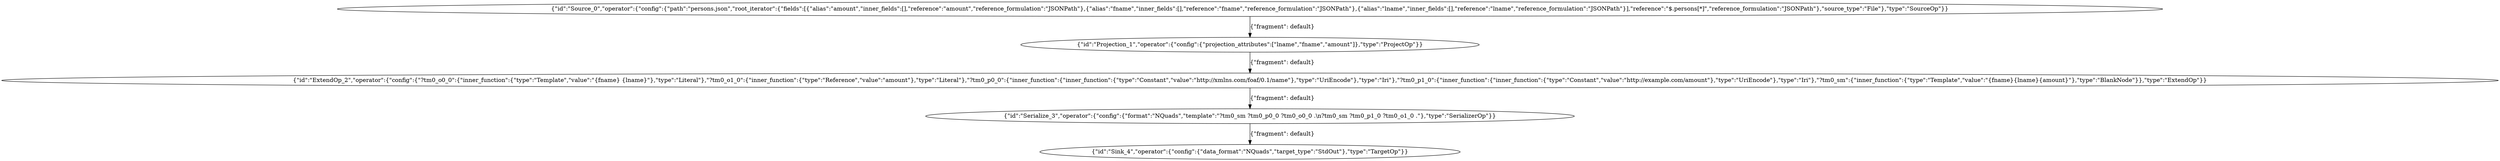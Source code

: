 digraph {
    0 [ label = "{\"id\":\"Source_0\",\"operator\":{\"config\":{\"path\":\"persons.json\",\"root_iterator\":{\"fields\":[{\"alias\":\"amount\",\"inner_fields\":[],\"reference\":\"amount\",\"reference_formulation\":\"JSONPath\"},{\"alias\":\"fname\",\"inner_fields\":[],\"reference\":\"fname\",\"reference_formulation\":\"JSONPath\"},{\"alias\":\"lname\",\"inner_fields\":[],\"reference\":\"lname\",\"reference_formulation\":\"JSONPath\"}],\"reference\":\"$.persons[*]\",\"reference_formulation\":\"JSONPath\"},\"source_type\":\"File\"},\"type\":\"SourceOp\"}}" ]
    1 [ label = "{\"id\":\"Projection_1\",\"operator\":{\"config\":{\"projection_attributes\":[\"lname\",\"fname\",\"amount\"]},\"type\":\"ProjectOp\"}}" ]
    2 [ label = "{\"id\":\"ExtendOp_2\",\"operator\":{\"config\":{\"?tm0_o0_0\":{\"inner_function\":{\"type\":\"Template\",\"value\":\"{fname} {lname}\"},\"type\":\"Literal\"},\"?tm0_o1_0\":{\"inner_function\":{\"type\":\"Reference\",\"value\":\"amount\"},\"type\":\"Literal\"},\"?tm0_p0_0\":{\"inner_function\":{\"inner_function\":{\"type\":\"Constant\",\"value\":\"http://xmlns.com/foaf/0.1/name\"},\"type\":\"UriEncode\"},\"type\":\"Iri\"},\"?tm0_p1_0\":{\"inner_function\":{\"inner_function\":{\"type\":\"Constant\",\"value\":\"http://example.com/amount\"},\"type\":\"UriEncode\"},\"type\":\"Iri\"},\"?tm0_sm\":{\"inner_function\":{\"type\":\"Template\",\"value\":\"{fname}{lname}{amount}\"},\"type\":\"BlankNode\"}},\"type\":\"ExtendOp\"}}" ]
    3 [ label = "{\"id\":\"Serialize_3\",\"operator\":{\"config\":{\"format\":\"NQuads\",\"template\":\"?tm0_sm ?tm0_p0_0 ?tm0_o0_0 .\\n?tm0_sm ?tm0_p1_0 ?tm0_o1_0 .\"},\"type\":\"SerializerOp\"}}" ]
    4 [ label = "{\"id\":\"Sink_4\",\"operator\":{\"config\":{\"data_format\":\"NQuads\",\"target_type\":\"StdOut\"},\"type\":\"TargetOp\"}}" ]
    0 -> 1 [ label = "{\"fragment\": default}" ]
    1 -> 2 [ label = "{\"fragment\": default}" ]
    2 -> 3 [ label = "{\"fragment\": default}" ]
    3 -> 4 [ label = "{\"fragment\": default}" ]
}
